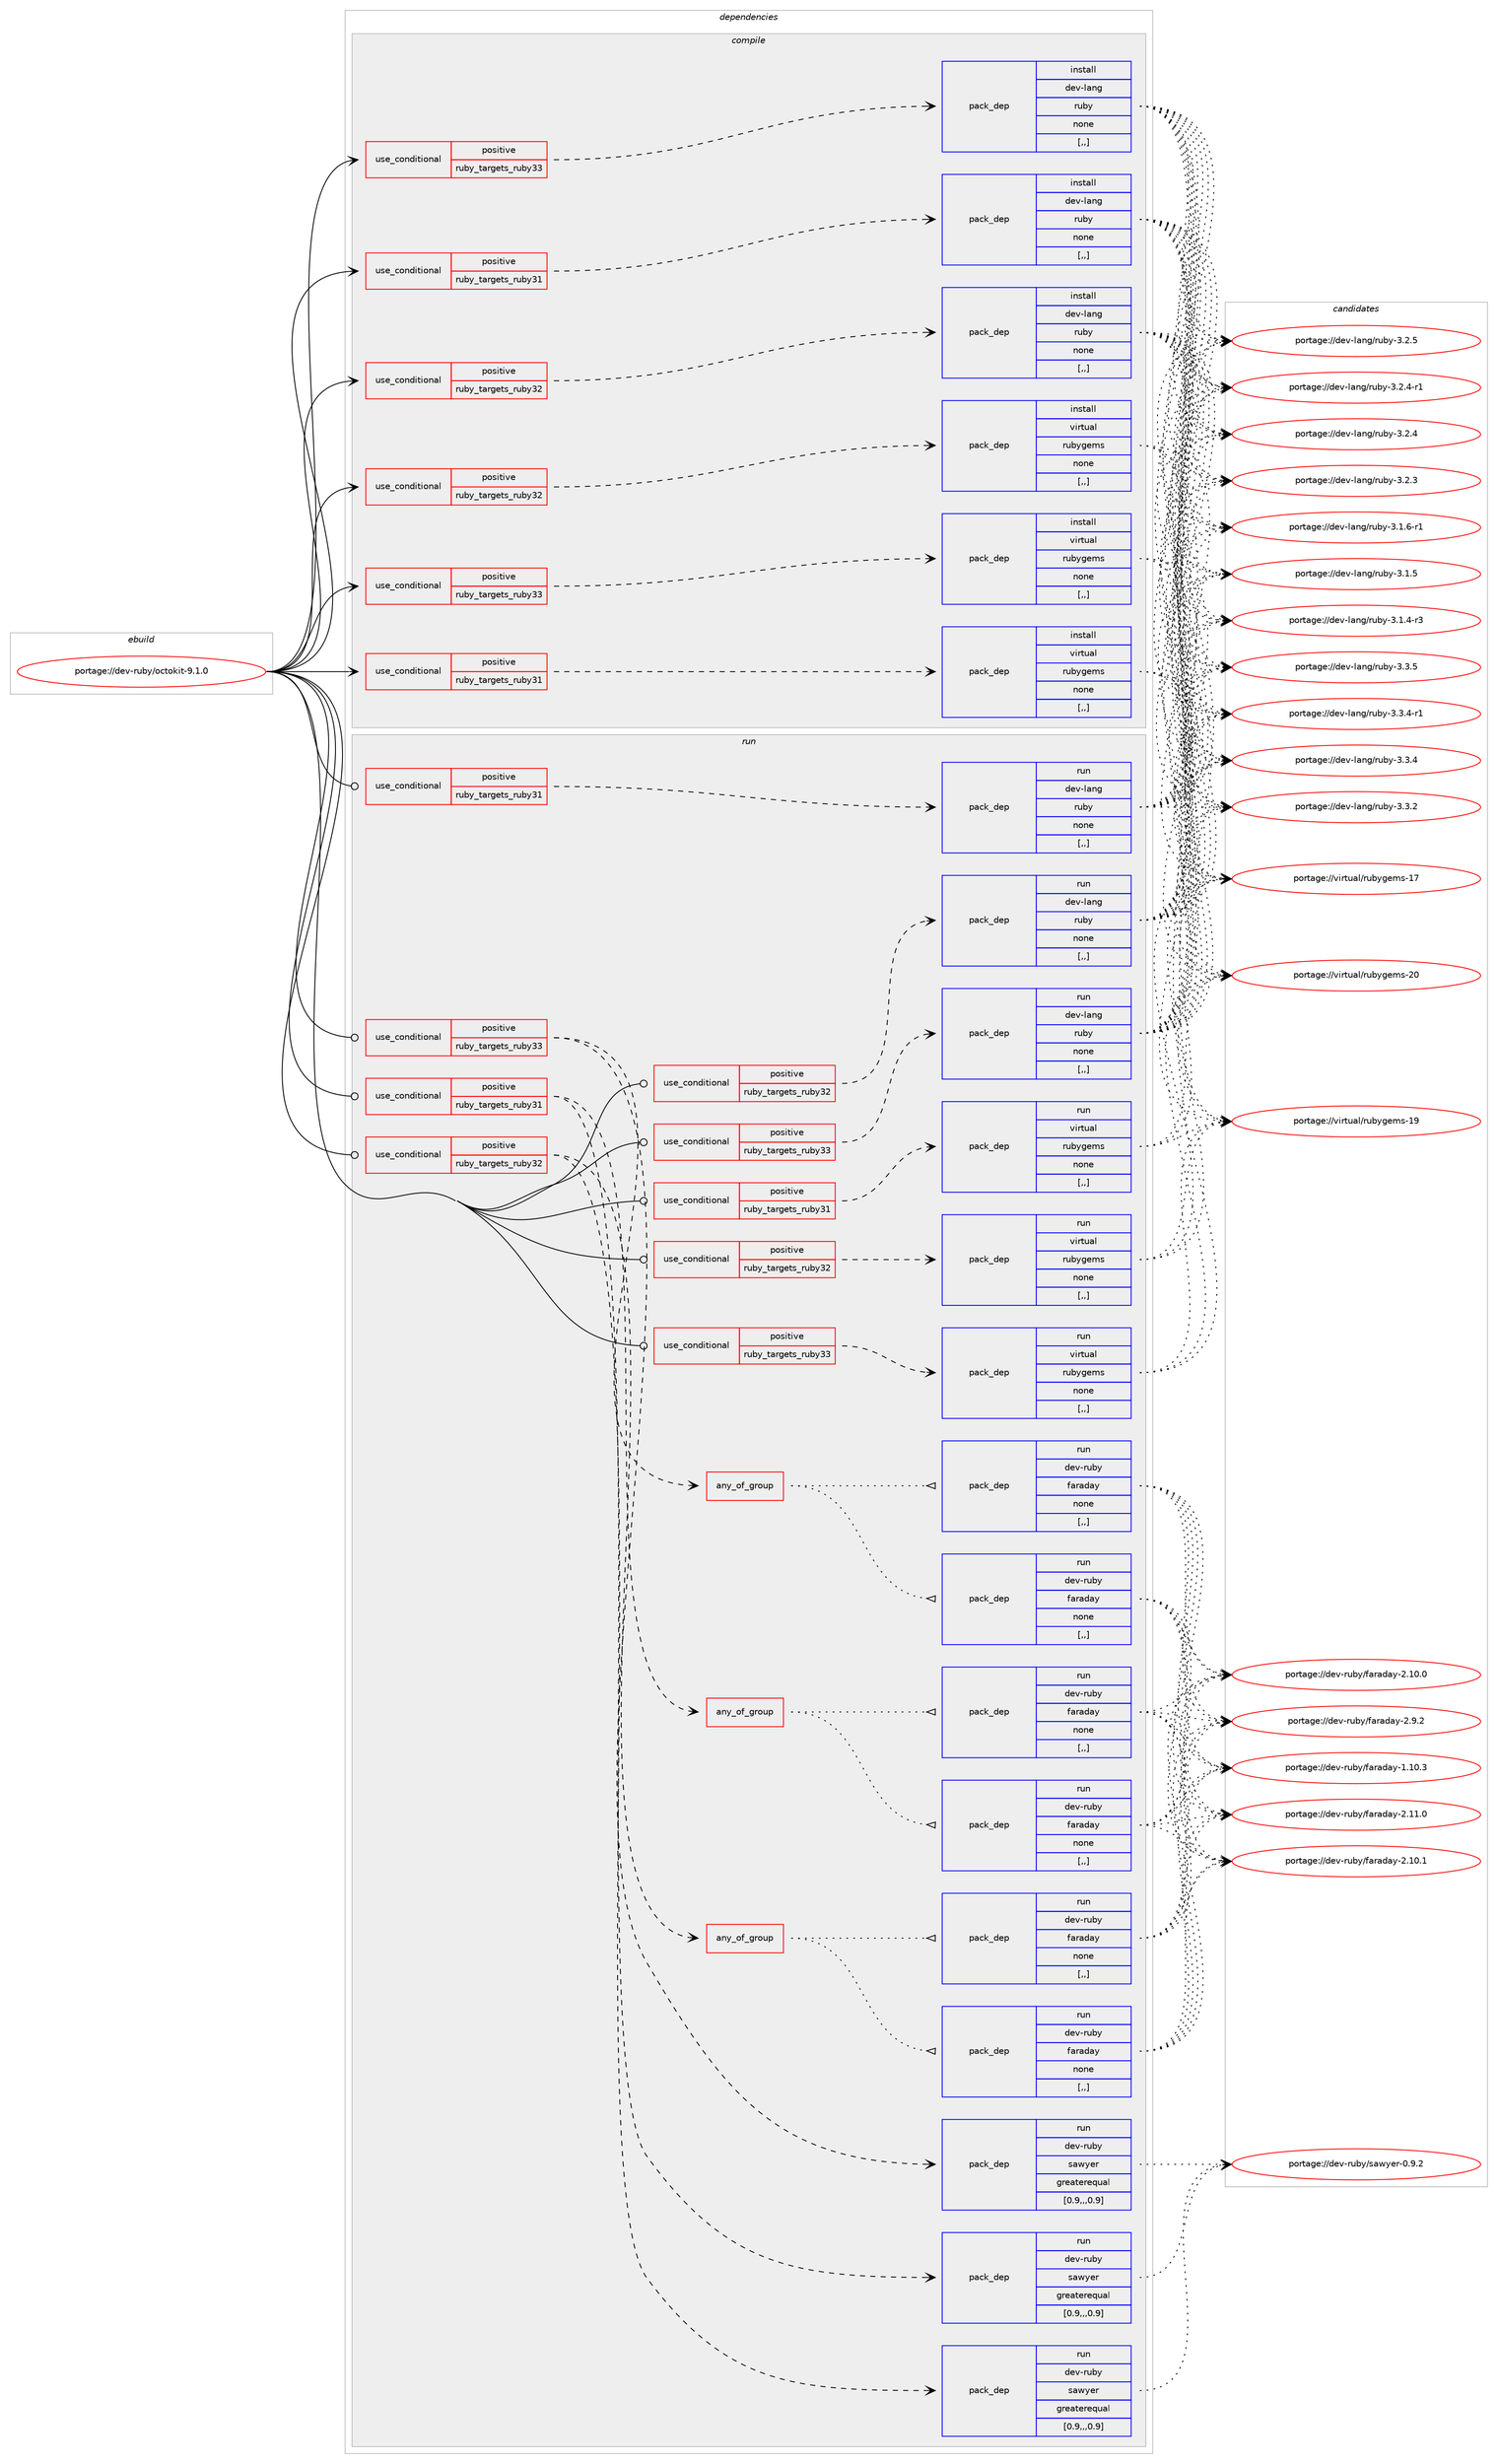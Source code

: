digraph prolog {

# *************
# Graph options
# *************

newrank=true;
concentrate=true;
compound=true;
graph [rankdir=LR,fontname=Helvetica,fontsize=10,ranksep=1.5];#, ranksep=2.5, nodesep=0.2];
edge  [arrowhead=vee];
node  [fontname=Helvetica,fontsize=10];

# **********
# The ebuild
# **********

subgraph cluster_leftcol {
color=gray;
label=<<i>ebuild</i>>;
id [label="portage://dev-ruby/octokit-9.1.0", color=red, width=4, href="../dev-ruby/octokit-9.1.0.svg"];
}

# ****************
# The dependencies
# ****************

subgraph cluster_midcol {
color=gray;
label=<<i>dependencies</i>>;
subgraph cluster_compile {
fillcolor="#eeeeee";
style=filled;
label=<<i>compile</i>>;
subgraph cond183136 {
dependency689329 [label=<<TABLE BORDER="0" CELLBORDER="1" CELLSPACING="0" CELLPADDING="4"><TR><TD ROWSPAN="3" CELLPADDING="10">use_conditional</TD></TR><TR><TD>positive</TD></TR><TR><TD>ruby_targets_ruby31</TD></TR></TABLE>>, shape=none, color=red];
subgraph pack501254 {
dependency689330 [label=<<TABLE BORDER="0" CELLBORDER="1" CELLSPACING="0" CELLPADDING="4" WIDTH="220"><TR><TD ROWSPAN="6" CELLPADDING="30">pack_dep</TD></TR><TR><TD WIDTH="110">install</TD></TR><TR><TD>dev-lang</TD></TR><TR><TD>ruby</TD></TR><TR><TD>none</TD></TR><TR><TD>[,,]</TD></TR></TABLE>>, shape=none, color=blue];
}
dependency689329:e -> dependency689330:w [weight=20,style="dashed",arrowhead="vee"];
}
id:e -> dependency689329:w [weight=20,style="solid",arrowhead="vee"];
subgraph cond183137 {
dependency689331 [label=<<TABLE BORDER="0" CELLBORDER="1" CELLSPACING="0" CELLPADDING="4"><TR><TD ROWSPAN="3" CELLPADDING="10">use_conditional</TD></TR><TR><TD>positive</TD></TR><TR><TD>ruby_targets_ruby31</TD></TR></TABLE>>, shape=none, color=red];
subgraph pack501255 {
dependency689332 [label=<<TABLE BORDER="0" CELLBORDER="1" CELLSPACING="0" CELLPADDING="4" WIDTH="220"><TR><TD ROWSPAN="6" CELLPADDING="30">pack_dep</TD></TR><TR><TD WIDTH="110">install</TD></TR><TR><TD>virtual</TD></TR><TR><TD>rubygems</TD></TR><TR><TD>none</TD></TR><TR><TD>[,,]</TD></TR></TABLE>>, shape=none, color=blue];
}
dependency689331:e -> dependency689332:w [weight=20,style="dashed",arrowhead="vee"];
}
id:e -> dependency689331:w [weight=20,style="solid",arrowhead="vee"];
subgraph cond183138 {
dependency689333 [label=<<TABLE BORDER="0" CELLBORDER="1" CELLSPACING="0" CELLPADDING="4"><TR><TD ROWSPAN="3" CELLPADDING="10">use_conditional</TD></TR><TR><TD>positive</TD></TR><TR><TD>ruby_targets_ruby32</TD></TR></TABLE>>, shape=none, color=red];
subgraph pack501256 {
dependency689334 [label=<<TABLE BORDER="0" CELLBORDER="1" CELLSPACING="0" CELLPADDING="4" WIDTH="220"><TR><TD ROWSPAN="6" CELLPADDING="30">pack_dep</TD></TR><TR><TD WIDTH="110">install</TD></TR><TR><TD>dev-lang</TD></TR><TR><TD>ruby</TD></TR><TR><TD>none</TD></TR><TR><TD>[,,]</TD></TR></TABLE>>, shape=none, color=blue];
}
dependency689333:e -> dependency689334:w [weight=20,style="dashed",arrowhead="vee"];
}
id:e -> dependency689333:w [weight=20,style="solid",arrowhead="vee"];
subgraph cond183139 {
dependency689335 [label=<<TABLE BORDER="0" CELLBORDER="1" CELLSPACING="0" CELLPADDING="4"><TR><TD ROWSPAN="3" CELLPADDING="10">use_conditional</TD></TR><TR><TD>positive</TD></TR><TR><TD>ruby_targets_ruby32</TD></TR></TABLE>>, shape=none, color=red];
subgraph pack501257 {
dependency689336 [label=<<TABLE BORDER="0" CELLBORDER="1" CELLSPACING="0" CELLPADDING="4" WIDTH="220"><TR><TD ROWSPAN="6" CELLPADDING="30">pack_dep</TD></TR><TR><TD WIDTH="110">install</TD></TR><TR><TD>virtual</TD></TR><TR><TD>rubygems</TD></TR><TR><TD>none</TD></TR><TR><TD>[,,]</TD></TR></TABLE>>, shape=none, color=blue];
}
dependency689335:e -> dependency689336:w [weight=20,style="dashed",arrowhead="vee"];
}
id:e -> dependency689335:w [weight=20,style="solid",arrowhead="vee"];
subgraph cond183140 {
dependency689337 [label=<<TABLE BORDER="0" CELLBORDER="1" CELLSPACING="0" CELLPADDING="4"><TR><TD ROWSPAN="3" CELLPADDING="10">use_conditional</TD></TR><TR><TD>positive</TD></TR><TR><TD>ruby_targets_ruby33</TD></TR></TABLE>>, shape=none, color=red];
subgraph pack501258 {
dependency689338 [label=<<TABLE BORDER="0" CELLBORDER="1" CELLSPACING="0" CELLPADDING="4" WIDTH="220"><TR><TD ROWSPAN="6" CELLPADDING="30">pack_dep</TD></TR><TR><TD WIDTH="110">install</TD></TR><TR><TD>dev-lang</TD></TR><TR><TD>ruby</TD></TR><TR><TD>none</TD></TR><TR><TD>[,,]</TD></TR></TABLE>>, shape=none, color=blue];
}
dependency689337:e -> dependency689338:w [weight=20,style="dashed",arrowhead="vee"];
}
id:e -> dependency689337:w [weight=20,style="solid",arrowhead="vee"];
subgraph cond183141 {
dependency689339 [label=<<TABLE BORDER="0" CELLBORDER="1" CELLSPACING="0" CELLPADDING="4"><TR><TD ROWSPAN="3" CELLPADDING="10">use_conditional</TD></TR><TR><TD>positive</TD></TR><TR><TD>ruby_targets_ruby33</TD></TR></TABLE>>, shape=none, color=red];
subgraph pack501259 {
dependency689340 [label=<<TABLE BORDER="0" CELLBORDER="1" CELLSPACING="0" CELLPADDING="4" WIDTH="220"><TR><TD ROWSPAN="6" CELLPADDING="30">pack_dep</TD></TR><TR><TD WIDTH="110">install</TD></TR><TR><TD>virtual</TD></TR><TR><TD>rubygems</TD></TR><TR><TD>none</TD></TR><TR><TD>[,,]</TD></TR></TABLE>>, shape=none, color=blue];
}
dependency689339:e -> dependency689340:w [weight=20,style="dashed",arrowhead="vee"];
}
id:e -> dependency689339:w [weight=20,style="solid",arrowhead="vee"];
}
subgraph cluster_compileandrun {
fillcolor="#eeeeee";
style=filled;
label=<<i>compile and run</i>>;
}
subgraph cluster_run {
fillcolor="#eeeeee";
style=filled;
label=<<i>run</i>>;
subgraph cond183142 {
dependency689341 [label=<<TABLE BORDER="0" CELLBORDER="1" CELLSPACING="0" CELLPADDING="4"><TR><TD ROWSPAN="3" CELLPADDING="10">use_conditional</TD></TR><TR><TD>positive</TD></TR><TR><TD>ruby_targets_ruby31</TD></TR></TABLE>>, shape=none, color=red];
subgraph any4558 {
dependency689342 [label=<<TABLE BORDER="0" CELLBORDER="1" CELLSPACING="0" CELLPADDING="4"><TR><TD CELLPADDING="10">any_of_group</TD></TR></TABLE>>, shape=none, color=red];subgraph pack501260 {
dependency689343 [label=<<TABLE BORDER="0" CELLBORDER="1" CELLSPACING="0" CELLPADDING="4" WIDTH="220"><TR><TD ROWSPAN="6" CELLPADDING="30">pack_dep</TD></TR><TR><TD WIDTH="110">run</TD></TR><TR><TD>dev-ruby</TD></TR><TR><TD>faraday</TD></TR><TR><TD>none</TD></TR><TR><TD>[,,]</TD></TR></TABLE>>, shape=none, color=blue];
}
dependency689342:e -> dependency689343:w [weight=20,style="dotted",arrowhead="oinv"];
subgraph pack501261 {
dependency689344 [label=<<TABLE BORDER="0" CELLBORDER="1" CELLSPACING="0" CELLPADDING="4" WIDTH="220"><TR><TD ROWSPAN="6" CELLPADDING="30">pack_dep</TD></TR><TR><TD WIDTH="110">run</TD></TR><TR><TD>dev-ruby</TD></TR><TR><TD>faraday</TD></TR><TR><TD>none</TD></TR><TR><TD>[,,]</TD></TR></TABLE>>, shape=none, color=blue];
}
dependency689342:e -> dependency689344:w [weight=20,style="dotted",arrowhead="oinv"];
}
dependency689341:e -> dependency689342:w [weight=20,style="dashed",arrowhead="vee"];
subgraph pack501262 {
dependency689345 [label=<<TABLE BORDER="0" CELLBORDER="1" CELLSPACING="0" CELLPADDING="4" WIDTH="220"><TR><TD ROWSPAN="6" CELLPADDING="30">pack_dep</TD></TR><TR><TD WIDTH="110">run</TD></TR><TR><TD>dev-ruby</TD></TR><TR><TD>sawyer</TD></TR><TR><TD>greaterequal</TD></TR><TR><TD>[0.9,,,0.9]</TD></TR></TABLE>>, shape=none, color=blue];
}
dependency689341:e -> dependency689345:w [weight=20,style="dashed",arrowhead="vee"];
}
id:e -> dependency689341:w [weight=20,style="solid",arrowhead="odot"];
subgraph cond183143 {
dependency689346 [label=<<TABLE BORDER="0" CELLBORDER="1" CELLSPACING="0" CELLPADDING="4"><TR><TD ROWSPAN="3" CELLPADDING="10">use_conditional</TD></TR><TR><TD>positive</TD></TR><TR><TD>ruby_targets_ruby31</TD></TR></TABLE>>, shape=none, color=red];
subgraph pack501263 {
dependency689347 [label=<<TABLE BORDER="0" CELLBORDER="1" CELLSPACING="0" CELLPADDING="4" WIDTH="220"><TR><TD ROWSPAN="6" CELLPADDING="30">pack_dep</TD></TR><TR><TD WIDTH="110">run</TD></TR><TR><TD>dev-lang</TD></TR><TR><TD>ruby</TD></TR><TR><TD>none</TD></TR><TR><TD>[,,]</TD></TR></TABLE>>, shape=none, color=blue];
}
dependency689346:e -> dependency689347:w [weight=20,style="dashed",arrowhead="vee"];
}
id:e -> dependency689346:w [weight=20,style="solid",arrowhead="odot"];
subgraph cond183144 {
dependency689348 [label=<<TABLE BORDER="0" CELLBORDER="1" CELLSPACING="0" CELLPADDING="4"><TR><TD ROWSPAN="3" CELLPADDING="10">use_conditional</TD></TR><TR><TD>positive</TD></TR><TR><TD>ruby_targets_ruby31</TD></TR></TABLE>>, shape=none, color=red];
subgraph pack501264 {
dependency689349 [label=<<TABLE BORDER="0" CELLBORDER="1" CELLSPACING="0" CELLPADDING="4" WIDTH="220"><TR><TD ROWSPAN="6" CELLPADDING="30">pack_dep</TD></TR><TR><TD WIDTH="110">run</TD></TR><TR><TD>virtual</TD></TR><TR><TD>rubygems</TD></TR><TR><TD>none</TD></TR><TR><TD>[,,]</TD></TR></TABLE>>, shape=none, color=blue];
}
dependency689348:e -> dependency689349:w [weight=20,style="dashed",arrowhead="vee"];
}
id:e -> dependency689348:w [weight=20,style="solid",arrowhead="odot"];
subgraph cond183145 {
dependency689350 [label=<<TABLE BORDER="0" CELLBORDER="1" CELLSPACING="0" CELLPADDING="4"><TR><TD ROWSPAN="3" CELLPADDING="10">use_conditional</TD></TR><TR><TD>positive</TD></TR><TR><TD>ruby_targets_ruby32</TD></TR></TABLE>>, shape=none, color=red];
subgraph any4559 {
dependency689351 [label=<<TABLE BORDER="0" CELLBORDER="1" CELLSPACING="0" CELLPADDING="4"><TR><TD CELLPADDING="10">any_of_group</TD></TR></TABLE>>, shape=none, color=red];subgraph pack501265 {
dependency689352 [label=<<TABLE BORDER="0" CELLBORDER="1" CELLSPACING="0" CELLPADDING="4" WIDTH="220"><TR><TD ROWSPAN="6" CELLPADDING="30">pack_dep</TD></TR><TR><TD WIDTH="110">run</TD></TR><TR><TD>dev-ruby</TD></TR><TR><TD>faraday</TD></TR><TR><TD>none</TD></TR><TR><TD>[,,]</TD></TR></TABLE>>, shape=none, color=blue];
}
dependency689351:e -> dependency689352:w [weight=20,style="dotted",arrowhead="oinv"];
subgraph pack501266 {
dependency689353 [label=<<TABLE BORDER="0" CELLBORDER="1" CELLSPACING="0" CELLPADDING="4" WIDTH="220"><TR><TD ROWSPAN="6" CELLPADDING="30">pack_dep</TD></TR><TR><TD WIDTH="110">run</TD></TR><TR><TD>dev-ruby</TD></TR><TR><TD>faraday</TD></TR><TR><TD>none</TD></TR><TR><TD>[,,]</TD></TR></TABLE>>, shape=none, color=blue];
}
dependency689351:e -> dependency689353:w [weight=20,style="dotted",arrowhead="oinv"];
}
dependency689350:e -> dependency689351:w [weight=20,style="dashed",arrowhead="vee"];
subgraph pack501267 {
dependency689354 [label=<<TABLE BORDER="0" CELLBORDER="1" CELLSPACING="0" CELLPADDING="4" WIDTH="220"><TR><TD ROWSPAN="6" CELLPADDING="30">pack_dep</TD></TR><TR><TD WIDTH="110">run</TD></TR><TR><TD>dev-ruby</TD></TR><TR><TD>sawyer</TD></TR><TR><TD>greaterequal</TD></TR><TR><TD>[0.9,,,0.9]</TD></TR></TABLE>>, shape=none, color=blue];
}
dependency689350:e -> dependency689354:w [weight=20,style="dashed",arrowhead="vee"];
}
id:e -> dependency689350:w [weight=20,style="solid",arrowhead="odot"];
subgraph cond183146 {
dependency689355 [label=<<TABLE BORDER="0" CELLBORDER="1" CELLSPACING="0" CELLPADDING="4"><TR><TD ROWSPAN="3" CELLPADDING="10">use_conditional</TD></TR><TR><TD>positive</TD></TR><TR><TD>ruby_targets_ruby32</TD></TR></TABLE>>, shape=none, color=red];
subgraph pack501268 {
dependency689356 [label=<<TABLE BORDER="0" CELLBORDER="1" CELLSPACING="0" CELLPADDING="4" WIDTH="220"><TR><TD ROWSPAN="6" CELLPADDING="30">pack_dep</TD></TR><TR><TD WIDTH="110">run</TD></TR><TR><TD>dev-lang</TD></TR><TR><TD>ruby</TD></TR><TR><TD>none</TD></TR><TR><TD>[,,]</TD></TR></TABLE>>, shape=none, color=blue];
}
dependency689355:e -> dependency689356:w [weight=20,style="dashed",arrowhead="vee"];
}
id:e -> dependency689355:w [weight=20,style="solid",arrowhead="odot"];
subgraph cond183147 {
dependency689357 [label=<<TABLE BORDER="0" CELLBORDER="1" CELLSPACING="0" CELLPADDING="4"><TR><TD ROWSPAN="3" CELLPADDING="10">use_conditional</TD></TR><TR><TD>positive</TD></TR><TR><TD>ruby_targets_ruby32</TD></TR></TABLE>>, shape=none, color=red];
subgraph pack501269 {
dependency689358 [label=<<TABLE BORDER="0" CELLBORDER="1" CELLSPACING="0" CELLPADDING="4" WIDTH="220"><TR><TD ROWSPAN="6" CELLPADDING="30">pack_dep</TD></TR><TR><TD WIDTH="110">run</TD></TR><TR><TD>virtual</TD></TR><TR><TD>rubygems</TD></TR><TR><TD>none</TD></TR><TR><TD>[,,]</TD></TR></TABLE>>, shape=none, color=blue];
}
dependency689357:e -> dependency689358:w [weight=20,style="dashed",arrowhead="vee"];
}
id:e -> dependency689357:w [weight=20,style="solid",arrowhead="odot"];
subgraph cond183148 {
dependency689359 [label=<<TABLE BORDER="0" CELLBORDER="1" CELLSPACING="0" CELLPADDING="4"><TR><TD ROWSPAN="3" CELLPADDING="10">use_conditional</TD></TR><TR><TD>positive</TD></TR><TR><TD>ruby_targets_ruby33</TD></TR></TABLE>>, shape=none, color=red];
subgraph any4560 {
dependency689360 [label=<<TABLE BORDER="0" CELLBORDER="1" CELLSPACING="0" CELLPADDING="4"><TR><TD CELLPADDING="10">any_of_group</TD></TR></TABLE>>, shape=none, color=red];subgraph pack501270 {
dependency689361 [label=<<TABLE BORDER="0" CELLBORDER="1" CELLSPACING="0" CELLPADDING="4" WIDTH="220"><TR><TD ROWSPAN="6" CELLPADDING="30">pack_dep</TD></TR><TR><TD WIDTH="110">run</TD></TR><TR><TD>dev-ruby</TD></TR><TR><TD>faraday</TD></TR><TR><TD>none</TD></TR><TR><TD>[,,]</TD></TR></TABLE>>, shape=none, color=blue];
}
dependency689360:e -> dependency689361:w [weight=20,style="dotted",arrowhead="oinv"];
subgraph pack501271 {
dependency689362 [label=<<TABLE BORDER="0" CELLBORDER="1" CELLSPACING="0" CELLPADDING="4" WIDTH="220"><TR><TD ROWSPAN="6" CELLPADDING="30">pack_dep</TD></TR><TR><TD WIDTH="110">run</TD></TR><TR><TD>dev-ruby</TD></TR><TR><TD>faraday</TD></TR><TR><TD>none</TD></TR><TR><TD>[,,]</TD></TR></TABLE>>, shape=none, color=blue];
}
dependency689360:e -> dependency689362:w [weight=20,style="dotted",arrowhead="oinv"];
}
dependency689359:e -> dependency689360:w [weight=20,style="dashed",arrowhead="vee"];
subgraph pack501272 {
dependency689363 [label=<<TABLE BORDER="0" CELLBORDER="1" CELLSPACING="0" CELLPADDING="4" WIDTH="220"><TR><TD ROWSPAN="6" CELLPADDING="30">pack_dep</TD></TR><TR><TD WIDTH="110">run</TD></TR><TR><TD>dev-ruby</TD></TR><TR><TD>sawyer</TD></TR><TR><TD>greaterequal</TD></TR><TR><TD>[0.9,,,0.9]</TD></TR></TABLE>>, shape=none, color=blue];
}
dependency689359:e -> dependency689363:w [weight=20,style="dashed",arrowhead="vee"];
}
id:e -> dependency689359:w [weight=20,style="solid",arrowhead="odot"];
subgraph cond183149 {
dependency689364 [label=<<TABLE BORDER="0" CELLBORDER="1" CELLSPACING="0" CELLPADDING="4"><TR><TD ROWSPAN="3" CELLPADDING="10">use_conditional</TD></TR><TR><TD>positive</TD></TR><TR><TD>ruby_targets_ruby33</TD></TR></TABLE>>, shape=none, color=red];
subgraph pack501273 {
dependency689365 [label=<<TABLE BORDER="0" CELLBORDER="1" CELLSPACING="0" CELLPADDING="4" WIDTH="220"><TR><TD ROWSPAN="6" CELLPADDING="30">pack_dep</TD></TR><TR><TD WIDTH="110">run</TD></TR><TR><TD>dev-lang</TD></TR><TR><TD>ruby</TD></TR><TR><TD>none</TD></TR><TR><TD>[,,]</TD></TR></TABLE>>, shape=none, color=blue];
}
dependency689364:e -> dependency689365:w [weight=20,style="dashed",arrowhead="vee"];
}
id:e -> dependency689364:w [weight=20,style="solid",arrowhead="odot"];
subgraph cond183150 {
dependency689366 [label=<<TABLE BORDER="0" CELLBORDER="1" CELLSPACING="0" CELLPADDING="4"><TR><TD ROWSPAN="3" CELLPADDING="10">use_conditional</TD></TR><TR><TD>positive</TD></TR><TR><TD>ruby_targets_ruby33</TD></TR></TABLE>>, shape=none, color=red];
subgraph pack501274 {
dependency689367 [label=<<TABLE BORDER="0" CELLBORDER="1" CELLSPACING="0" CELLPADDING="4" WIDTH="220"><TR><TD ROWSPAN="6" CELLPADDING="30">pack_dep</TD></TR><TR><TD WIDTH="110">run</TD></TR><TR><TD>virtual</TD></TR><TR><TD>rubygems</TD></TR><TR><TD>none</TD></TR><TR><TD>[,,]</TD></TR></TABLE>>, shape=none, color=blue];
}
dependency689366:e -> dependency689367:w [weight=20,style="dashed",arrowhead="vee"];
}
id:e -> dependency689366:w [weight=20,style="solid",arrowhead="odot"];
}
}

# **************
# The candidates
# **************

subgraph cluster_choices {
rank=same;
color=gray;
label=<<i>candidates</i>>;

subgraph choice501254 {
color=black;
nodesep=1;
choice10010111845108971101034711411798121455146514653 [label="portage://dev-lang/ruby-3.3.5", color=red, width=4,href="../dev-lang/ruby-3.3.5.svg"];
choice100101118451089711010347114117981214551465146524511449 [label="portage://dev-lang/ruby-3.3.4-r1", color=red, width=4,href="../dev-lang/ruby-3.3.4-r1.svg"];
choice10010111845108971101034711411798121455146514652 [label="portage://dev-lang/ruby-3.3.4", color=red, width=4,href="../dev-lang/ruby-3.3.4.svg"];
choice10010111845108971101034711411798121455146514650 [label="portage://dev-lang/ruby-3.3.2", color=red, width=4,href="../dev-lang/ruby-3.3.2.svg"];
choice10010111845108971101034711411798121455146504653 [label="portage://dev-lang/ruby-3.2.5", color=red, width=4,href="../dev-lang/ruby-3.2.5.svg"];
choice100101118451089711010347114117981214551465046524511449 [label="portage://dev-lang/ruby-3.2.4-r1", color=red, width=4,href="../dev-lang/ruby-3.2.4-r1.svg"];
choice10010111845108971101034711411798121455146504652 [label="portage://dev-lang/ruby-3.2.4", color=red, width=4,href="../dev-lang/ruby-3.2.4.svg"];
choice10010111845108971101034711411798121455146504651 [label="portage://dev-lang/ruby-3.2.3", color=red, width=4,href="../dev-lang/ruby-3.2.3.svg"];
choice100101118451089711010347114117981214551464946544511449 [label="portage://dev-lang/ruby-3.1.6-r1", color=red, width=4,href="../dev-lang/ruby-3.1.6-r1.svg"];
choice10010111845108971101034711411798121455146494653 [label="portage://dev-lang/ruby-3.1.5", color=red, width=4,href="../dev-lang/ruby-3.1.5.svg"];
choice100101118451089711010347114117981214551464946524511451 [label="portage://dev-lang/ruby-3.1.4-r3", color=red, width=4,href="../dev-lang/ruby-3.1.4-r3.svg"];
dependency689330:e -> choice10010111845108971101034711411798121455146514653:w [style=dotted,weight="100"];
dependency689330:e -> choice100101118451089711010347114117981214551465146524511449:w [style=dotted,weight="100"];
dependency689330:e -> choice10010111845108971101034711411798121455146514652:w [style=dotted,weight="100"];
dependency689330:e -> choice10010111845108971101034711411798121455146514650:w [style=dotted,weight="100"];
dependency689330:e -> choice10010111845108971101034711411798121455146504653:w [style=dotted,weight="100"];
dependency689330:e -> choice100101118451089711010347114117981214551465046524511449:w [style=dotted,weight="100"];
dependency689330:e -> choice10010111845108971101034711411798121455146504652:w [style=dotted,weight="100"];
dependency689330:e -> choice10010111845108971101034711411798121455146504651:w [style=dotted,weight="100"];
dependency689330:e -> choice100101118451089711010347114117981214551464946544511449:w [style=dotted,weight="100"];
dependency689330:e -> choice10010111845108971101034711411798121455146494653:w [style=dotted,weight="100"];
dependency689330:e -> choice100101118451089711010347114117981214551464946524511451:w [style=dotted,weight="100"];
}
subgraph choice501255 {
color=black;
nodesep=1;
choice118105114116117971084711411798121103101109115455048 [label="portage://virtual/rubygems-20", color=red, width=4,href="../virtual/rubygems-20.svg"];
choice118105114116117971084711411798121103101109115454957 [label="portage://virtual/rubygems-19", color=red, width=4,href="../virtual/rubygems-19.svg"];
choice118105114116117971084711411798121103101109115454955 [label="portage://virtual/rubygems-17", color=red, width=4,href="../virtual/rubygems-17.svg"];
dependency689332:e -> choice118105114116117971084711411798121103101109115455048:w [style=dotted,weight="100"];
dependency689332:e -> choice118105114116117971084711411798121103101109115454957:w [style=dotted,weight="100"];
dependency689332:e -> choice118105114116117971084711411798121103101109115454955:w [style=dotted,weight="100"];
}
subgraph choice501256 {
color=black;
nodesep=1;
choice10010111845108971101034711411798121455146514653 [label="portage://dev-lang/ruby-3.3.5", color=red, width=4,href="../dev-lang/ruby-3.3.5.svg"];
choice100101118451089711010347114117981214551465146524511449 [label="portage://dev-lang/ruby-3.3.4-r1", color=red, width=4,href="../dev-lang/ruby-3.3.4-r1.svg"];
choice10010111845108971101034711411798121455146514652 [label="portage://dev-lang/ruby-3.3.4", color=red, width=4,href="../dev-lang/ruby-3.3.4.svg"];
choice10010111845108971101034711411798121455146514650 [label="portage://dev-lang/ruby-3.3.2", color=red, width=4,href="../dev-lang/ruby-3.3.2.svg"];
choice10010111845108971101034711411798121455146504653 [label="portage://dev-lang/ruby-3.2.5", color=red, width=4,href="../dev-lang/ruby-3.2.5.svg"];
choice100101118451089711010347114117981214551465046524511449 [label="portage://dev-lang/ruby-3.2.4-r1", color=red, width=4,href="../dev-lang/ruby-3.2.4-r1.svg"];
choice10010111845108971101034711411798121455146504652 [label="portage://dev-lang/ruby-3.2.4", color=red, width=4,href="../dev-lang/ruby-3.2.4.svg"];
choice10010111845108971101034711411798121455146504651 [label="portage://dev-lang/ruby-3.2.3", color=red, width=4,href="../dev-lang/ruby-3.2.3.svg"];
choice100101118451089711010347114117981214551464946544511449 [label="portage://dev-lang/ruby-3.1.6-r1", color=red, width=4,href="../dev-lang/ruby-3.1.6-r1.svg"];
choice10010111845108971101034711411798121455146494653 [label="portage://dev-lang/ruby-3.1.5", color=red, width=4,href="../dev-lang/ruby-3.1.5.svg"];
choice100101118451089711010347114117981214551464946524511451 [label="portage://dev-lang/ruby-3.1.4-r3", color=red, width=4,href="../dev-lang/ruby-3.1.4-r3.svg"];
dependency689334:e -> choice10010111845108971101034711411798121455146514653:w [style=dotted,weight="100"];
dependency689334:e -> choice100101118451089711010347114117981214551465146524511449:w [style=dotted,weight="100"];
dependency689334:e -> choice10010111845108971101034711411798121455146514652:w [style=dotted,weight="100"];
dependency689334:e -> choice10010111845108971101034711411798121455146514650:w [style=dotted,weight="100"];
dependency689334:e -> choice10010111845108971101034711411798121455146504653:w [style=dotted,weight="100"];
dependency689334:e -> choice100101118451089711010347114117981214551465046524511449:w [style=dotted,weight="100"];
dependency689334:e -> choice10010111845108971101034711411798121455146504652:w [style=dotted,weight="100"];
dependency689334:e -> choice10010111845108971101034711411798121455146504651:w [style=dotted,weight="100"];
dependency689334:e -> choice100101118451089711010347114117981214551464946544511449:w [style=dotted,weight="100"];
dependency689334:e -> choice10010111845108971101034711411798121455146494653:w [style=dotted,weight="100"];
dependency689334:e -> choice100101118451089711010347114117981214551464946524511451:w [style=dotted,weight="100"];
}
subgraph choice501257 {
color=black;
nodesep=1;
choice118105114116117971084711411798121103101109115455048 [label="portage://virtual/rubygems-20", color=red, width=4,href="../virtual/rubygems-20.svg"];
choice118105114116117971084711411798121103101109115454957 [label="portage://virtual/rubygems-19", color=red, width=4,href="../virtual/rubygems-19.svg"];
choice118105114116117971084711411798121103101109115454955 [label="portage://virtual/rubygems-17", color=red, width=4,href="../virtual/rubygems-17.svg"];
dependency689336:e -> choice118105114116117971084711411798121103101109115455048:w [style=dotted,weight="100"];
dependency689336:e -> choice118105114116117971084711411798121103101109115454957:w [style=dotted,weight="100"];
dependency689336:e -> choice118105114116117971084711411798121103101109115454955:w [style=dotted,weight="100"];
}
subgraph choice501258 {
color=black;
nodesep=1;
choice10010111845108971101034711411798121455146514653 [label="portage://dev-lang/ruby-3.3.5", color=red, width=4,href="../dev-lang/ruby-3.3.5.svg"];
choice100101118451089711010347114117981214551465146524511449 [label="portage://dev-lang/ruby-3.3.4-r1", color=red, width=4,href="../dev-lang/ruby-3.3.4-r1.svg"];
choice10010111845108971101034711411798121455146514652 [label="portage://dev-lang/ruby-3.3.4", color=red, width=4,href="../dev-lang/ruby-3.3.4.svg"];
choice10010111845108971101034711411798121455146514650 [label="portage://dev-lang/ruby-3.3.2", color=red, width=4,href="../dev-lang/ruby-3.3.2.svg"];
choice10010111845108971101034711411798121455146504653 [label="portage://dev-lang/ruby-3.2.5", color=red, width=4,href="../dev-lang/ruby-3.2.5.svg"];
choice100101118451089711010347114117981214551465046524511449 [label="portage://dev-lang/ruby-3.2.4-r1", color=red, width=4,href="../dev-lang/ruby-3.2.4-r1.svg"];
choice10010111845108971101034711411798121455146504652 [label="portage://dev-lang/ruby-3.2.4", color=red, width=4,href="../dev-lang/ruby-3.2.4.svg"];
choice10010111845108971101034711411798121455146504651 [label="portage://dev-lang/ruby-3.2.3", color=red, width=4,href="../dev-lang/ruby-3.2.3.svg"];
choice100101118451089711010347114117981214551464946544511449 [label="portage://dev-lang/ruby-3.1.6-r1", color=red, width=4,href="../dev-lang/ruby-3.1.6-r1.svg"];
choice10010111845108971101034711411798121455146494653 [label="portage://dev-lang/ruby-3.1.5", color=red, width=4,href="../dev-lang/ruby-3.1.5.svg"];
choice100101118451089711010347114117981214551464946524511451 [label="portage://dev-lang/ruby-3.1.4-r3", color=red, width=4,href="../dev-lang/ruby-3.1.4-r3.svg"];
dependency689338:e -> choice10010111845108971101034711411798121455146514653:w [style=dotted,weight="100"];
dependency689338:e -> choice100101118451089711010347114117981214551465146524511449:w [style=dotted,weight="100"];
dependency689338:e -> choice10010111845108971101034711411798121455146514652:w [style=dotted,weight="100"];
dependency689338:e -> choice10010111845108971101034711411798121455146514650:w [style=dotted,weight="100"];
dependency689338:e -> choice10010111845108971101034711411798121455146504653:w [style=dotted,weight="100"];
dependency689338:e -> choice100101118451089711010347114117981214551465046524511449:w [style=dotted,weight="100"];
dependency689338:e -> choice10010111845108971101034711411798121455146504652:w [style=dotted,weight="100"];
dependency689338:e -> choice10010111845108971101034711411798121455146504651:w [style=dotted,weight="100"];
dependency689338:e -> choice100101118451089711010347114117981214551464946544511449:w [style=dotted,weight="100"];
dependency689338:e -> choice10010111845108971101034711411798121455146494653:w [style=dotted,weight="100"];
dependency689338:e -> choice100101118451089711010347114117981214551464946524511451:w [style=dotted,weight="100"];
}
subgraph choice501259 {
color=black;
nodesep=1;
choice118105114116117971084711411798121103101109115455048 [label="portage://virtual/rubygems-20", color=red, width=4,href="../virtual/rubygems-20.svg"];
choice118105114116117971084711411798121103101109115454957 [label="portage://virtual/rubygems-19", color=red, width=4,href="../virtual/rubygems-19.svg"];
choice118105114116117971084711411798121103101109115454955 [label="portage://virtual/rubygems-17", color=red, width=4,href="../virtual/rubygems-17.svg"];
dependency689340:e -> choice118105114116117971084711411798121103101109115455048:w [style=dotted,weight="100"];
dependency689340:e -> choice118105114116117971084711411798121103101109115454957:w [style=dotted,weight="100"];
dependency689340:e -> choice118105114116117971084711411798121103101109115454955:w [style=dotted,weight="100"];
}
subgraph choice501260 {
color=black;
nodesep=1;
choice10010111845114117981214710297114971009712145504649494648 [label="portage://dev-ruby/faraday-2.11.0", color=red, width=4,href="../dev-ruby/faraday-2.11.0.svg"];
choice10010111845114117981214710297114971009712145504649484649 [label="portage://dev-ruby/faraday-2.10.1", color=red, width=4,href="../dev-ruby/faraday-2.10.1.svg"];
choice10010111845114117981214710297114971009712145504649484648 [label="portage://dev-ruby/faraday-2.10.0", color=red, width=4,href="../dev-ruby/faraday-2.10.0.svg"];
choice100101118451141179812147102971149710097121455046574650 [label="portage://dev-ruby/faraday-2.9.2", color=red, width=4,href="../dev-ruby/faraday-2.9.2.svg"];
choice10010111845114117981214710297114971009712145494649484651 [label="portage://dev-ruby/faraday-1.10.3", color=red, width=4,href="../dev-ruby/faraday-1.10.3.svg"];
dependency689343:e -> choice10010111845114117981214710297114971009712145504649494648:w [style=dotted,weight="100"];
dependency689343:e -> choice10010111845114117981214710297114971009712145504649484649:w [style=dotted,weight="100"];
dependency689343:e -> choice10010111845114117981214710297114971009712145504649484648:w [style=dotted,weight="100"];
dependency689343:e -> choice100101118451141179812147102971149710097121455046574650:w [style=dotted,weight="100"];
dependency689343:e -> choice10010111845114117981214710297114971009712145494649484651:w [style=dotted,weight="100"];
}
subgraph choice501261 {
color=black;
nodesep=1;
choice10010111845114117981214710297114971009712145504649494648 [label="portage://dev-ruby/faraday-2.11.0", color=red, width=4,href="../dev-ruby/faraday-2.11.0.svg"];
choice10010111845114117981214710297114971009712145504649484649 [label="portage://dev-ruby/faraday-2.10.1", color=red, width=4,href="../dev-ruby/faraday-2.10.1.svg"];
choice10010111845114117981214710297114971009712145504649484648 [label="portage://dev-ruby/faraday-2.10.0", color=red, width=4,href="../dev-ruby/faraday-2.10.0.svg"];
choice100101118451141179812147102971149710097121455046574650 [label="portage://dev-ruby/faraday-2.9.2", color=red, width=4,href="../dev-ruby/faraday-2.9.2.svg"];
choice10010111845114117981214710297114971009712145494649484651 [label="portage://dev-ruby/faraday-1.10.3", color=red, width=4,href="../dev-ruby/faraday-1.10.3.svg"];
dependency689344:e -> choice10010111845114117981214710297114971009712145504649494648:w [style=dotted,weight="100"];
dependency689344:e -> choice10010111845114117981214710297114971009712145504649484649:w [style=dotted,weight="100"];
dependency689344:e -> choice10010111845114117981214710297114971009712145504649484648:w [style=dotted,weight="100"];
dependency689344:e -> choice100101118451141179812147102971149710097121455046574650:w [style=dotted,weight="100"];
dependency689344:e -> choice10010111845114117981214710297114971009712145494649484651:w [style=dotted,weight="100"];
}
subgraph choice501262 {
color=black;
nodesep=1;
choice10010111845114117981214711597119121101114454846574650 [label="portage://dev-ruby/sawyer-0.9.2", color=red, width=4,href="../dev-ruby/sawyer-0.9.2.svg"];
dependency689345:e -> choice10010111845114117981214711597119121101114454846574650:w [style=dotted,weight="100"];
}
subgraph choice501263 {
color=black;
nodesep=1;
choice10010111845108971101034711411798121455146514653 [label="portage://dev-lang/ruby-3.3.5", color=red, width=4,href="../dev-lang/ruby-3.3.5.svg"];
choice100101118451089711010347114117981214551465146524511449 [label="portage://dev-lang/ruby-3.3.4-r1", color=red, width=4,href="../dev-lang/ruby-3.3.4-r1.svg"];
choice10010111845108971101034711411798121455146514652 [label="portage://dev-lang/ruby-3.3.4", color=red, width=4,href="../dev-lang/ruby-3.3.4.svg"];
choice10010111845108971101034711411798121455146514650 [label="portage://dev-lang/ruby-3.3.2", color=red, width=4,href="../dev-lang/ruby-3.3.2.svg"];
choice10010111845108971101034711411798121455146504653 [label="portage://dev-lang/ruby-3.2.5", color=red, width=4,href="../dev-lang/ruby-3.2.5.svg"];
choice100101118451089711010347114117981214551465046524511449 [label="portage://dev-lang/ruby-3.2.4-r1", color=red, width=4,href="../dev-lang/ruby-3.2.4-r1.svg"];
choice10010111845108971101034711411798121455146504652 [label="portage://dev-lang/ruby-3.2.4", color=red, width=4,href="../dev-lang/ruby-3.2.4.svg"];
choice10010111845108971101034711411798121455146504651 [label="portage://dev-lang/ruby-3.2.3", color=red, width=4,href="../dev-lang/ruby-3.2.3.svg"];
choice100101118451089711010347114117981214551464946544511449 [label="portage://dev-lang/ruby-3.1.6-r1", color=red, width=4,href="../dev-lang/ruby-3.1.6-r1.svg"];
choice10010111845108971101034711411798121455146494653 [label="portage://dev-lang/ruby-3.1.5", color=red, width=4,href="../dev-lang/ruby-3.1.5.svg"];
choice100101118451089711010347114117981214551464946524511451 [label="portage://dev-lang/ruby-3.1.4-r3", color=red, width=4,href="../dev-lang/ruby-3.1.4-r3.svg"];
dependency689347:e -> choice10010111845108971101034711411798121455146514653:w [style=dotted,weight="100"];
dependency689347:e -> choice100101118451089711010347114117981214551465146524511449:w [style=dotted,weight="100"];
dependency689347:e -> choice10010111845108971101034711411798121455146514652:w [style=dotted,weight="100"];
dependency689347:e -> choice10010111845108971101034711411798121455146514650:w [style=dotted,weight="100"];
dependency689347:e -> choice10010111845108971101034711411798121455146504653:w [style=dotted,weight="100"];
dependency689347:e -> choice100101118451089711010347114117981214551465046524511449:w [style=dotted,weight="100"];
dependency689347:e -> choice10010111845108971101034711411798121455146504652:w [style=dotted,weight="100"];
dependency689347:e -> choice10010111845108971101034711411798121455146504651:w [style=dotted,weight="100"];
dependency689347:e -> choice100101118451089711010347114117981214551464946544511449:w [style=dotted,weight="100"];
dependency689347:e -> choice10010111845108971101034711411798121455146494653:w [style=dotted,weight="100"];
dependency689347:e -> choice100101118451089711010347114117981214551464946524511451:w [style=dotted,weight="100"];
}
subgraph choice501264 {
color=black;
nodesep=1;
choice118105114116117971084711411798121103101109115455048 [label="portage://virtual/rubygems-20", color=red, width=4,href="../virtual/rubygems-20.svg"];
choice118105114116117971084711411798121103101109115454957 [label="portage://virtual/rubygems-19", color=red, width=4,href="../virtual/rubygems-19.svg"];
choice118105114116117971084711411798121103101109115454955 [label="portage://virtual/rubygems-17", color=red, width=4,href="../virtual/rubygems-17.svg"];
dependency689349:e -> choice118105114116117971084711411798121103101109115455048:w [style=dotted,weight="100"];
dependency689349:e -> choice118105114116117971084711411798121103101109115454957:w [style=dotted,weight="100"];
dependency689349:e -> choice118105114116117971084711411798121103101109115454955:w [style=dotted,weight="100"];
}
subgraph choice501265 {
color=black;
nodesep=1;
choice10010111845114117981214710297114971009712145504649494648 [label="portage://dev-ruby/faraday-2.11.0", color=red, width=4,href="../dev-ruby/faraday-2.11.0.svg"];
choice10010111845114117981214710297114971009712145504649484649 [label="portage://dev-ruby/faraday-2.10.1", color=red, width=4,href="../dev-ruby/faraday-2.10.1.svg"];
choice10010111845114117981214710297114971009712145504649484648 [label="portage://dev-ruby/faraday-2.10.0", color=red, width=4,href="../dev-ruby/faraday-2.10.0.svg"];
choice100101118451141179812147102971149710097121455046574650 [label="portage://dev-ruby/faraday-2.9.2", color=red, width=4,href="../dev-ruby/faraday-2.9.2.svg"];
choice10010111845114117981214710297114971009712145494649484651 [label="portage://dev-ruby/faraday-1.10.3", color=red, width=4,href="../dev-ruby/faraday-1.10.3.svg"];
dependency689352:e -> choice10010111845114117981214710297114971009712145504649494648:w [style=dotted,weight="100"];
dependency689352:e -> choice10010111845114117981214710297114971009712145504649484649:w [style=dotted,weight="100"];
dependency689352:e -> choice10010111845114117981214710297114971009712145504649484648:w [style=dotted,weight="100"];
dependency689352:e -> choice100101118451141179812147102971149710097121455046574650:w [style=dotted,weight="100"];
dependency689352:e -> choice10010111845114117981214710297114971009712145494649484651:w [style=dotted,weight="100"];
}
subgraph choice501266 {
color=black;
nodesep=1;
choice10010111845114117981214710297114971009712145504649494648 [label="portage://dev-ruby/faraday-2.11.0", color=red, width=4,href="../dev-ruby/faraday-2.11.0.svg"];
choice10010111845114117981214710297114971009712145504649484649 [label="portage://dev-ruby/faraday-2.10.1", color=red, width=4,href="../dev-ruby/faraday-2.10.1.svg"];
choice10010111845114117981214710297114971009712145504649484648 [label="portage://dev-ruby/faraday-2.10.0", color=red, width=4,href="../dev-ruby/faraday-2.10.0.svg"];
choice100101118451141179812147102971149710097121455046574650 [label="portage://dev-ruby/faraday-2.9.2", color=red, width=4,href="../dev-ruby/faraday-2.9.2.svg"];
choice10010111845114117981214710297114971009712145494649484651 [label="portage://dev-ruby/faraday-1.10.3", color=red, width=4,href="../dev-ruby/faraday-1.10.3.svg"];
dependency689353:e -> choice10010111845114117981214710297114971009712145504649494648:w [style=dotted,weight="100"];
dependency689353:e -> choice10010111845114117981214710297114971009712145504649484649:w [style=dotted,weight="100"];
dependency689353:e -> choice10010111845114117981214710297114971009712145504649484648:w [style=dotted,weight="100"];
dependency689353:e -> choice100101118451141179812147102971149710097121455046574650:w [style=dotted,weight="100"];
dependency689353:e -> choice10010111845114117981214710297114971009712145494649484651:w [style=dotted,weight="100"];
}
subgraph choice501267 {
color=black;
nodesep=1;
choice10010111845114117981214711597119121101114454846574650 [label="portage://dev-ruby/sawyer-0.9.2", color=red, width=4,href="../dev-ruby/sawyer-0.9.2.svg"];
dependency689354:e -> choice10010111845114117981214711597119121101114454846574650:w [style=dotted,weight="100"];
}
subgraph choice501268 {
color=black;
nodesep=1;
choice10010111845108971101034711411798121455146514653 [label="portage://dev-lang/ruby-3.3.5", color=red, width=4,href="../dev-lang/ruby-3.3.5.svg"];
choice100101118451089711010347114117981214551465146524511449 [label="portage://dev-lang/ruby-3.3.4-r1", color=red, width=4,href="../dev-lang/ruby-3.3.4-r1.svg"];
choice10010111845108971101034711411798121455146514652 [label="portage://dev-lang/ruby-3.3.4", color=red, width=4,href="../dev-lang/ruby-3.3.4.svg"];
choice10010111845108971101034711411798121455146514650 [label="portage://dev-lang/ruby-3.3.2", color=red, width=4,href="../dev-lang/ruby-3.3.2.svg"];
choice10010111845108971101034711411798121455146504653 [label="portage://dev-lang/ruby-3.2.5", color=red, width=4,href="../dev-lang/ruby-3.2.5.svg"];
choice100101118451089711010347114117981214551465046524511449 [label="portage://dev-lang/ruby-3.2.4-r1", color=red, width=4,href="../dev-lang/ruby-3.2.4-r1.svg"];
choice10010111845108971101034711411798121455146504652 [label="portage://dev-lang/ruby-3.2.4", color=red, width=4,href="../dev-lang/ruby-3.2.4.svg"];
choice10010111845108971101034711411798121455146504651 [label="portage://dev-lang/ruby-3.2.3", color=red, width=4,href="../dev-lang/ruby-3.2.3.svg"];
choice100101118451089711010347114117981214551464946544511449 [label="portage://dev-lang/ruby-3.1.6-r1", color=red, width=4,href="../dev-lang/ruby-3.1.6-r1.svg"];
choice10010111845108971101034711411798121455146494653 [label="portage://dev-lang/ruby-3.1.5", color=red, width=4,href="../dev-lang/ruby-3.1.5.svg"];
choice100101118451089711010347114117981214551464946524511451 [label="portage://dev-lang/ruby-3.1.4-r3", color=red, width=4,href="../dev-lang/ruby-3.1.4-r3.svg"];
dependency689356:e -> choice10010111845108971101034711411798121455146514653:w [style=dotted,weight="100"];
dependency689356:e -> choice100101118451089711010347114117981214551465146524511449:w [style=dotted,weight="100"];
dependency689356:e -> choice10010111845108971101034711411798121455146514652:w [style=dotted,weight="100"];
dependency689356:e -> choice10010111845108971101034711411798121455146514650:w [style=dotted,weight="100"];
dependency689356:e -> choice10010111845108971101034711411798121455146504653:w [style=dotted,weight="100"];
dependency689356:e -> choice100101118451089711010347114117981214551465046524511449:w [style=dotted,weight="100"];
dependency689356:e -> choice10010111845108971101034711411798121455146504652:w [style=dotted,weight="100"];
dependency689356:e -> choice10010111845108971101034711411798121455146504651:w [style=dotted,weight="100"];
dependency689356:e -> choice100101118451089711010347114117981214551464946544511449:w [style=dotted,weight="100"];
dependency689356:e -> choice10010111845108971101034711411798121455146494653:w [style=dotted,weight="100"];
dependency689356:e -> choice100101118451089711010347114117981214551464946524511451:w [style=dotted,weight="100"];
}
subgraph choice501269 {
color=black;
nodesep=1;
choice118105114116117971084711411798121103101109115455048 [label="portage://virtual/rubygems-20", color=red, width=4,href="../virtual/rubygems-20.svg"];
choice118105114116117971084711411798121103101109115454957 [label="portage://virtual/rubygems-19", color=red, width=4,href="../virtual/rubygems-19.svg"];
choice118105114116117971084711411798121103101109115454955 [label="portage://virtual/rubygems-17", color=red, width=4,href="../virtual/rubygems-17.svg"];
dependency689358:e -> choice118105114116117971084711411798121103101109115455048:w [style=dotted,weight="100"];
dependency689358:e -> choice118105114116117971084711411798121103101109115454957:w [style=dotted,weight="100"];
dependency689358:e -> choice118105114116117971084711411798121103101109115454955:w [style=dotted,weight="100"];
}
subgraph choice501270 {
color=black;
nodesep=1;
choice10010111845114117981214710297114971009712145504649494648 [label="portage://dev-ruby/faraday-2.11.0", color=red, width=4,href="../dev-ruby/faraday-2.11.0.svg"];
choice10010111845114117981214710297114971009712145504649484649 [label="portage://dev-ruby/faraday-2.10.1", color=red, width=4,href="../dev-ruby/faraday-2.10.1.svg"];
choice10010111845114117981214710297114971009712145504649484648 [label="portage://dev-ruby/faraday-2.10.0", color=red, width=4,href="../dev-ruby/faraday-2.10.0.svg"];
choice100101118451141179812147102971149710097121455046574650 [label="portage://dev-ruby/faraday-2.9.2", color=red, width=4,href="../dev-ruby/faraday-2.9.2.svg"];
choice10010111845114117981214710297114971009712145494649484651 [label="portage://dev-ruby/faraday-1.10.3", color=red, width=4,href="../dev-ruby/faraday-1.10.3.svg"];
dependency689361:e -> choice10010111845114117981214710297114971009712145504649494648:w [style=dotted,weight="100"];
dependency689361:e -> choice10010111845114117981214710297114971009712145504649484649:w [style=dotted,weight="100"];
dependency689361:e -> choice10010111845114117981214710297114971009712145504649484648:w [style=dotted,weight="100"];
dependency689361:e -> choice100101118451141179812147102971149710097121455046574650:w [style=dotted,weight="100"];
dependency689361:e -> choice10010111845114117981214710297114971009712145494649484651:w [style=dotted,weight="100"];
}
subgraph choice501271 {
color=black;
nodesep=1;
choice10010111845114117981214710297114971009712145504649494648 [label="portage://dev-ruby/faraday-2.11.0", color=red, width=4,href="../dev-ruby/faraday-2.11.0.svg"];
choice10010111845114117981214710297114971009712145504649484649 [label="portage://dev-ruby/faraday-2.10.1", color=red, width=4,href="../dev-ruby/faraday-2.10.1.svg"];
choice10010111845114117981214710297114971009712145504649484648 [label="portage://dev-ruby/faraday-2.10.0", color=red, width=4,href="../dev-ruby/faraday-2.10.0.svg"];
choice100101118451141179812147102971149710097121455046574650 [label="portage://dev-ruby/faraday-2.9.2", color=red, width=4,href="../dev-ruby/faraday-2.9.2.svg"];
choice10010111845114117981214710297114971009712145494649484651 [label="portage://dev-ruby/faraday-1.10.3", color=red, width=4,href="../dev-ruby/faraday-1.10.3.svg"];
dependency689362:e -> choice10010111845114117981214710297114971009712145504649494648:w [style=dotted,weight="100"];
dependency689362:e -> choice10010111845114117981214710297114971009712145504649484649:w [style=dotted,weight="100"];
dependency689362:e -> choice10010111845114117981214710297114971009712145504649484648:w [style=dotted,weight="100"];
dependency689362:e -> choice100101118451141179812147102971149710097121455046574650:w [style=dotted,weight="100"];
dependency689362:e -> choice10010111845114117981214710297114971009712145494649484651:w [style=dotted,weight="100"];
}
subgraph choice501272 {
color=black;
nodesep=1;
choice10010111845114117981214711597119121101114454846574650 [label="portage://dev-ruby/sawyer-0.9.2", color=red, width=4,href="../dev-ruby/sawyer-0.9.2.svg"];
dependency689363:e -> choice10010111845114117981214711597119121101114454846574650:w [style=dotted,weight="100"];
}
subgraph choice501273 {
color=black;
nodesep=1;
choice10010111845108971101034711411798121455146514653 [label="portage://dev-lang/ruby-3.3.5", color=red, width=4,href="../dev-lang/ruby-3.3.5.svg"];
choice100101118451089711010347114117981214551465146524511449 [label="portage://dev-lang/ruby-3.3.4-r1", color=red, width=4,href="../dev-lang/ruby-3.3.4-r1.svg"];
choice10010111845108971101034711411798121455146514652 [label="portage://dev-lang/ruby-3.3.4", color=red, width=4,href="../dev-lang/ruby-3.3.4.svg"];
choice10010111845108971101034711411798121455146514650 [label="portage://dev-lang/ruby-3.3.2", color=red, width=4,href="../dev-lang/ruby-3.3.2.svg"];
choice10010111845108971101034711411798121455146504653 [label="portage://dev-lang/ruby-3.2.5", color=red, width=4,href="../dev-lang/ruby-3.2.5.svg"];
choice100101118451089711010347114117981214551465046524511449 [label="portage://dev-lang/ruby-3.2.4-r1", color=red, width=4,href="../dev-lang/ruby-3.2.4-r1.svg"];
choice10010111845108971101034711411798121455146504652 [label="portage://dev-lang/ruby-3.2.4", color=red, width=4,href="../dev-lang/ruby-3.2.4.svg"];
choice10010111845108971101034711411798121455146504651 [label="portage://dev-lang/ruby-3.2.3", color=red, width=4,href="../dev-lang/ruby-3.2.3.svg"];
choice100101118451089711010347114117981214551464946544511449 [label="portage://dev-lang/ruby-3.1.6-r1", color=red, width=4,href="../dev-lang/ruby-3.1.6-r1.svg"];
choice10010111845108971101034711411798121455146494653 [label="portage://dev-lang/ruby-3.1.5", color=red, width=4,href="../dev-lang/ruby-3.1.5.svg"];
choice100101118451089711010347114117981214551464946524511451 [label="portage://dev-lang/ruby-3.1.4-r3", color=red, width=4,href="../dev-lang/ruby-3.1.4-r3.svg"];
dependency689365:e -> choice10010111845108971101034711411798121455146514653:w [style=dotted,weight="100"];
dependency689365:e -> choice100101118451089711010347114117981214551465146524511449:w [style=dotted,weight="100"];
dependency689365:e -> choice10010111845108971101034711411798121455146514652:w [style=dotted,weight="100"];
dependency689365:e -> choice10010111845108971101034711411798121455146514650:w [style=dotted,weight="100"];
dependency689365:e -> choice10010111845108971101034711411798121455146504653:w [style=dotted,weight="100"];
dependency689365:e -> choice100101118451089711010347114117981214551465046524511449:w [style=dotted,weight="100"];
dependency689365:e -> choice10010111845108971101034711411798121455146504652:w [style=dotted,weight="100"];
dependency689365:e -> choice10010111845108971101034711411798121455146504651:w [style=dotted,weight="100"];
dependency689365:e -> choice100101118451089711010347114117981214551464946544511449:w [style=dotted,weight="100"];
dependency689365:e -> choice10010111845108971101034711411798121455146494653:w [style=dotted,weight="100"];
dependency689365:e -> choice100101118451089711010347114117981214551464946524511451:w [style=dotted,weight="100"];
}
subgraph choice501274 {
color=black;
nodesep=1;
choice118105114116117971084711411798121103101109115455048 [label="portage://virtual/rubygems-20", color=red, width=4,href="../virtual/rubygems-20.svg"];
choice118105114116117971084711411798121103101109115454957 [label="portage://virtual/rubygems-19", color=red, width=4,href="../virtual/rubygems-19.svg"];
choice118105114116117971084711411798121103101109115454955 [label="portage://virtual/rubygems-17", color=red, width=4,href="../virtual/rubygems-17.svg"];
dependency689367:e -> choice118105114116117971084711411798121103101109115455048:w [style=dotted,weight="100"];
dependency689367:e -> choice118105114116117971084711411798121103101109115454957:w [style=dotted,weight="100"];
dependency689367:e -> choice118105114116117971084711411798121103101109115454955:w [style=dotted,weight="100"];
}
}

}
